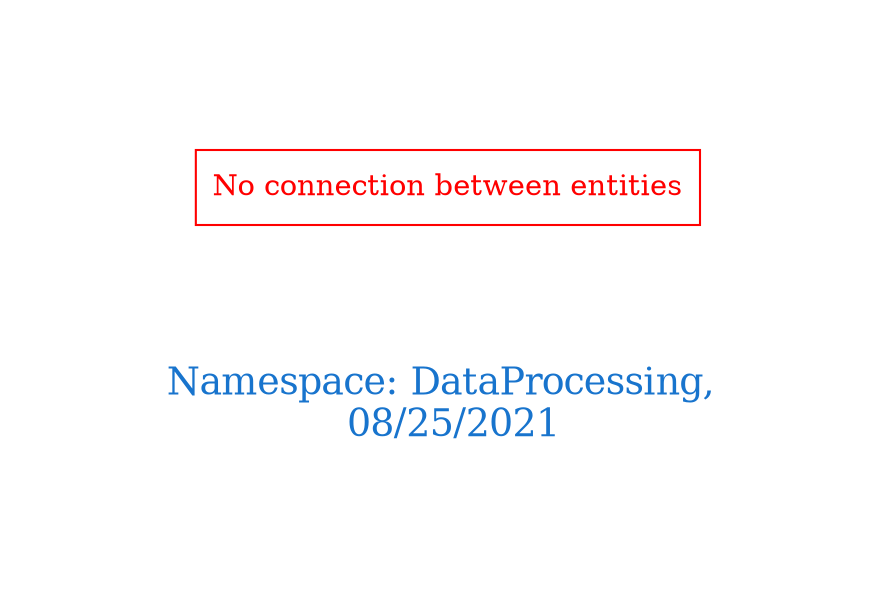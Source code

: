 digraph OGIT_ontology {
 graph [ rankdir= LR,pad=1 
fontsize = 18,
fontcolor= dodgerblue3,label = "\n\n\nNamespace: DataProcessing, \n 08/25/2021"];
node[shape=polygon];
edge [  color="gray81"];

"No connection between entities" [fontcolor = "red",color="red", shape="polygon"]
}
